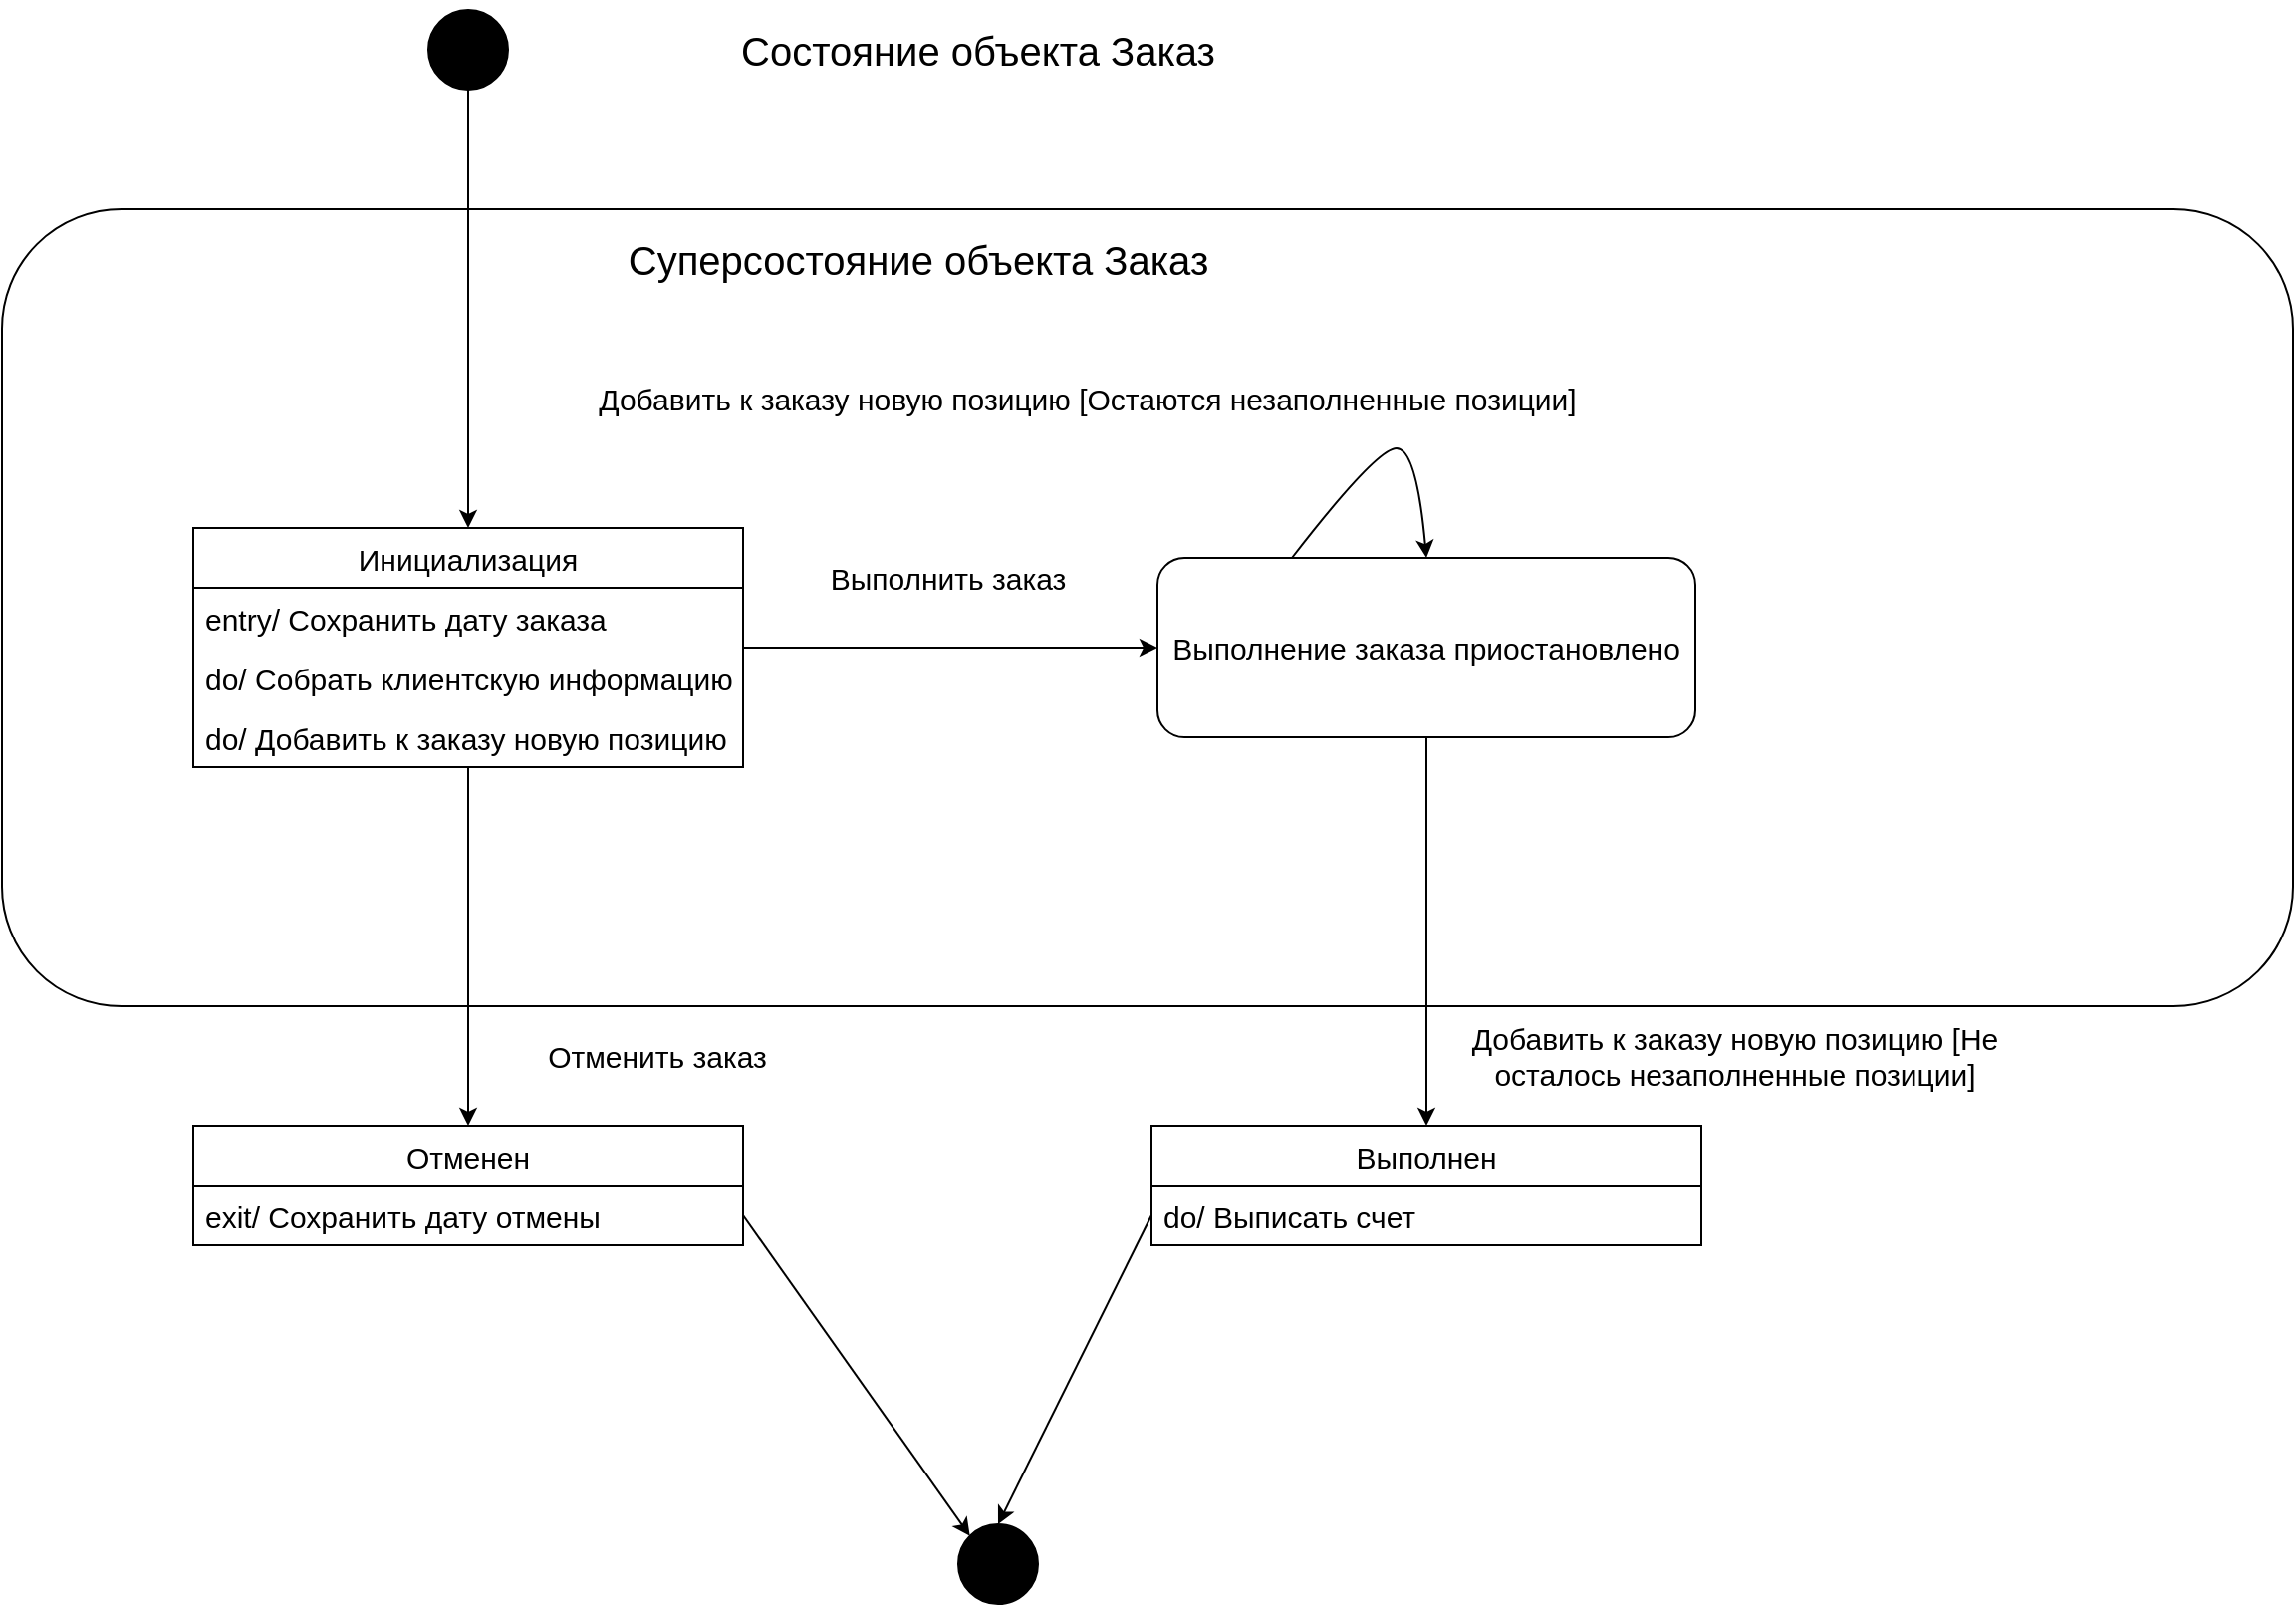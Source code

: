 <mxfile version="20.4.0" type="github">
  <diagram id="StONF0LNdoXwJDWdAi2p" name="Страница 1">
    <mxGraphModel dx="462" dy="798" grid="1" gridSize="10" guides="1" tooltips="1" connect="1" arrows="1" fold="1" page="1" pageScale="1" pageWidth="827" pageHeight="1169" math="0" shadow="0">
      <root>
        <mxCell id="0" />
        <mxCell id="1" parent="0" />
        <mxCell id="LOugEGpSNVyAL-JtELVP-1" value="" style="rounded=1;whiteSpace=wrap;html=1;" vertex="1" parent="1">
          <mxGeometry x="180" y="140" width="1150" height="400" as="geometry" />
        </mxCell>
        <mxCell id="LOugEGpSNVyAL-JtELVP-18" style="edgeStyle=orthogonalEdgeStyle;rounded=0;orthogonalLoop=1;jettySize=auto;html=1;entryX=0.5;entryY=0;entryDx=0;entryDy=0;fontSize=15;" edge="1" parent="1" source="LOugEGpSNVyAL-JtELVP-2" target="LOugEGpSNVyAL-JtELVP-5">
          <mxGeometry relative="1" as="geometry" />
        </mxCell>
        <mxCell id="LOugEGpSNVyAL-JtELVP-2" value="" style="ellipse;whiteSpace=wrap;html=1;fillColor=#000000;" vertex="1" parent="1">
          <mxGeometry x="394" y="40" width="40" height="40" as="geometry" />
        </mxCell>
        <mxCell id="LOugEGpSNVyAL-JtELVP-3" value="Состояние объекта Заказ" style="text;html=1;strokeColor=none;fillColor=none;align=center;verticalAlign=middle;whiteSpace=wrap;rounded=0;fontSize=20;" vertex="1" parent="1">
          <mxGeometry x="500" y="35" width="340" height="50" as="geometry" />
        </mxCell>
        <mxCell id="LOugEGpSNVyAL-JtELVP-4" value="Суперсостояние объекта Заказ" style="text;html=1;strokeColor=none;fillColor=none;align=center;verticalAlign=middle;whiteSpace=wrap;rounded=0;fontSize=20;" vertex="1" parent="1">
          <mxGeometry x="470" y="140" width="340" height="50" as="geometry" />
        </mxCell>
        <mxCell id="LOugEGpSNVyAL-JtELVP-19" style="edgeStyle=orthogonalEdgeStyle;rounded=0;orthogonalLoop=1;jettySize=auto;html=1;entryX=0.5;entryY=0;entryDx=0;entryDy=0;fontSize=15;" edge="1" parent="1" source="LOugEGpSNVyAL-JtELVP-5" target="LOugEGpSNVyAL-JtELVP-9">
          <mxGeometry relative="1" as="geometry" />
        </mxCell>
        <mxCell id="LOugEGpSNVyAL-JtELVP-22" style="edgeStyle=orthogonalEdgeStyle;rounded=0;orthogonalLoop=1;jettySize=auto;html=1;entryX=0;entryY=0.5;entryDx=0;entryDy=0;fontSize=15;" edge="1" parent="1" source="LOugEGpSNVyAL-JtELVP-5" target="LOugEGpSNVyAL-JtELVP-20">
          <mxGeometry relative="1" as="geometry" />
        </mxCell>
        <mxCell id="LOugEGpSNVyAL-JtELVP-5" value="Инициализация" style="swimlane;fontStyle=0;childLayout=stackLayout;horizontal=1;startSize=30;horizontalStack=0;resizeParent=1;resizeParentMax=0;resizeLast=0;collapsible=1;marginBottom=0;fontSize=15;" vertex="1" parent="1">
          <mxGeometry x="276" y="300" width="276" height="120" as="geometry" />
        </mxCell>
        <mxCell id="LOugEGpSNVyAL-JtELVP-6" value="entry/ Сохранить дату заказа" style="text;strokeColor=none;fillColor=none;align=left;verticalAlign=middle;spacingLeft=4;spacingRight=4;overflow=hidden;points=[[0,0.5],[1,0.5]];portConstraint=eastwest;rotatable=0;fontSize=15;" vertex="1" parent="LOugEGpSNVyAL-JtELVP-5">
          <mxGeometry y="30" width="276" height="30" as="geometry" />
        </mxCell>
        <mxCell id="LOugEGpSNVyAL-JtELVP-7" value="do/ Собрать клиентскую информацию" style="text;strokeColor=none;fillColor=none;align=left;verticalAlign=middle;spacingLeft=4;spacingRight=4;overflow=hidden;points=[[0,0.5],[1,0.5]];portConstraint=eastwest;rotatable=0;fontSize=15;" vertex="1" parent="LOugEGpSNVyAL-JtELVP-5">
          <mxGeometry y="60" width="276" height="30" as="geometry" />
        </mxCell>
        <mxCell id="LOugEGpSNVyAL-JtELVP-8" value="do/ Добавить к заказу новую позицию" style="text;strokeColor=none;fillColor=none;align=left;verticalAlign=middle;spacingLeft=4;spacingRight=4;overflow=hidden;points=[[0,0.5],[1,0.5]];portConstraint=eastwest;rotatable=0;fontSize=15;" vertex="1" parent="LOugEGpSNVyAL-JtELVP-5">
          <mxGeometry y="90" width="276" height="30" as="geometry" />
        </mxCell>
        <mxCell id="LOugEGpSNVyAL-JtELVP-9" value="Отменен" style="swimlane;fontStyle=0;childLayout=stackLayout;horizontal=1;startSize=30;horizontalStack=0;resizeParent=1;resizeParentMax=0;resizeLast=0;collapsible=1;marginBottom=0;fontSize=15;" vertex="1" parent="1">
          <mxGeometry x="276" y="600" width="276" height="60" as="geometry" />
        </mxCell>
        <mxCell id="LOugEGpSNVyAL-JtELVP-12" value="exit/ Сохранить дату отмены" style="text;strokeColor=none;fillColor=none;align=left;verticalAlign=middle;spacingLeft=4;spacingRight=4;overflow=hidden;points=[[0,0.5],[1,0.5]];portConstraint=eastwest;rotatable=0;fontSize=15;" vertex="1" parent="LOugEGpSNVyAL-JtELVP-9">
          <mxGeometry y="30" width="276" height="30" as="geometry" />
        </mxCell>
        <mxCell id="LOugEGpSNVyAL-JtELVP-29" style="edgeStyle=none;rounded=0;orthogonalLoop=1;jettySize=auto;html=1;entryX=0.5;entryY=0;entryDx=0;entryDy=0;fontSize=15;exitX=0;exitY=0.5;exitDx=0;exitDy=0;" edge="1" parent="1" source="LOugEGpSNVyAL-JtELVP-16" target="LOugEGpSNVyAL-JtELVP-17">
          <mxGeometry relative="1" as="geometry" />
        </mxCell>
        <mxCell id="LOugEGpSNVyAL-JtELVP-13" value="Выполнен" style="swimlane;fontStyle=0;childLayout=stackLayout;horizontal=1;startSize=30;horizontalStack=0;resizeParent=1;resizeParentMax=0;resizeLast=0;collapsible=1;marginBottom=0;fontSize=15;" vertex="1" parent="1">
          <mxGeometry x="757" y="600" width="276" height="60" as="geometry" />
        </mxCell>
        <mxCell id="LOugEGpSNVyAL-JtELVP-16" value="do/ Выписать счет" style="text;strokeColor=none;fillColor=none;align=left;verticalAlign=middle;spacingLeft=4;spacingRight=4;overflow=hidden;points=[[0,0.5],[1,0.5]];portConstraint=eastwest;rotatable=0;fontSize=15;" vertex="1" parent="LOugEGpSNVyAL-JtELVP-13">
          <mxGeometry y="30" width="276" height="30" as="geometry" />
        </mxCell>
        <mxCell id="LOugEGpSNVyAL-JtELVP-17" value="" style="ellipse;whiteSpace=wrap;html=1;fillColor=#000000;" vertex="1" parent="1">
          <mxGeometry x="660" y="800" width="40" height="40" as="geometry" />
        </mxCell>
        <mxCell id="LOugEGpSNVyAL-JtELVP-27" style="edgeStyle=orthogonalEdgeStyle;rounded=0;orthogonalLoop=1;jettySize=auto;html=1;entryX=0.5;entryY=0;entryDx=0;entryDy=0;fontSize=15;" edge="1" parent="1" source="LOugEGpSNVyAL-JtELVP-20" target="LOugEGpSNVyAL-JtELVP-13">
          <mxGeometry relative="1" as="geometry" />
        </mxCell>
        <mxCell id="LOugEGpSNVyAL-JtELVP-20" value="Выполнение заказа приостановлено" style="rounded=1;whiteSpace=wrap;html=1;fontSize=15;" vertex="1" parent="1">
          <mxGeometry x="760" y="315" width="270" height="90" as="geometry" />
        </mxCell>
        <mxCell id="LOugEGpSNVyAL-JtELVP-21" value="Добавить к заказу новую позицию [Остаются незаполненные позиции]" style="text;html=1;strokeColor=none;fillColor=none;align=center;verticalAlign=middle;whiteSpace=wrap;rounded=0;fontSize=15;" vertex="1" parent="1">
          <mxGeometry x="460" y="210" width="530" height="50" as="geometry" />
        </mxCell>
        <mxCell id="LOugEGpSNVyAL-JtELVP-23" value="" style="curved=1;endArrow=classic;html=1;rounded=0;fontSize=15;exitX=0.25;exitY=0;exitDx=0;exitDy=0;entryX=0.5;entryY=0;entryDx=0;entryDy=0;" edge="1" parent="1" source="LOugEGpSNVyAL-JtELVP-20" target="LOugEGpSNVyAL-JtELVP-20">
          <mxGeometry width="50" height="50" relative="1" as="geometry">
            <mxPoint x="810" y="460" as="sourcePoint" />
            <mxPoint x="860" y="410" as="targetPoint" />
            <Array as="points">
              <mxPoint x="870" y="260" />
              <mxPoint x="890" y="260" />
            </Array>
          </mxGeometry>
        </mxCell>
        <mxCell id="LOugEGpSNVyAL-JtELVP-24" value="Выполнить заказ" style="text;html=1;strokeColor=none;fillColor=none;align=center;verticalAlign=middle;whiteSpace=wrap;rounded=0;fontSize=15;" vertex="1" parent="1">
          <mxGeometry x="580" y="300" width="150" height="50" as="geometry" />
        </mxCell>
        <mxCell id="LOugEGpSNVyAL-JtELVP-25" value="Отменить заказ" style="text;html=1;strokeColor=none;fillColor=none;align=center;verticalAlign=middle;whiteSpace=wrap;rounded=0;fontSize=15;" vertex="1" parent="1">
          <mxGeometry x="434" y="540" width="150" height="50" as="geometry" />
        </mxCell>
        <mxCell id="LOugEGpSNVyAL-JtELVP-26" value="Добавить к заказу новую позицию [Не осталось незаполненные позиции]" style="text;html=1;strokeColor=none;fillColor=none;align=center;verticalAlign=middle;whiteSpace=wrap;rounded=0;fontSize=15;" vertex="1" parent="1">
          <mxGeometry x="890" y="510" width="320" height="110" as="geometry" />
        </mxCell>
        <mxCell id="LOugEGpSNVyAL-JtELVP-28" style="rounded=0;orthogonalLoop=1;jettySize=auto;html=1;entryX=0;entryY=0;entryDx=0;entryDy=0;fontSize=15;exitX=1;exitY=0.5;exitDx=0;exitDy=0;" edge="1" parent="1" source="LOugEGpSNVyAL-JtELVP-12" target="LOugEGpSNVyAL-JtELVP-17">
          <mxGeometry relative="1" as="geometry" />
        </mxCell>
      </root>
    </mxGraphModel>
  </diagram>
</mxfile>
